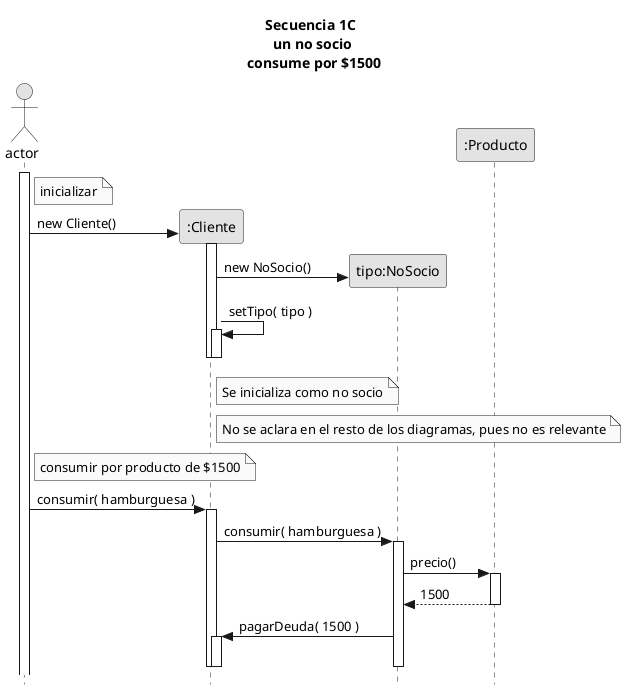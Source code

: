 @startuml
skinparam style strictuml
skinparam classAttributeIconSize 0
skinparam monochrome true
hide empty members

title Secuencia 1C \n un no socio \n consume por $1500

actor actor
participant cli as ":Cliente"
participant tipo as "tipo:NoSocio"
participant prod as ":Producto"

actor ++

note right actor : inicializar

actor -> cli ** : new Cliente()
cli ++
cli -> tipo ** : new NoSocio()
cli -> cli ++ : setTipo( tipo )
cli --
cli --
note right cli : Se inicializa como no socio
note right cli : No se aclara en el resto de los diagramas, pues no es relevante

note right actor : consumir por producto de $1500

actor -> cli ++ : consumir( hamburguesa )
cli -> tipo ++ : consumir( hamburguesa )
tipo -> prod ++ : precio()
return 1500
tipo -> cli ++ : pagarDeuda( 1500 )
cli --
tipo --
cli--

@enduml